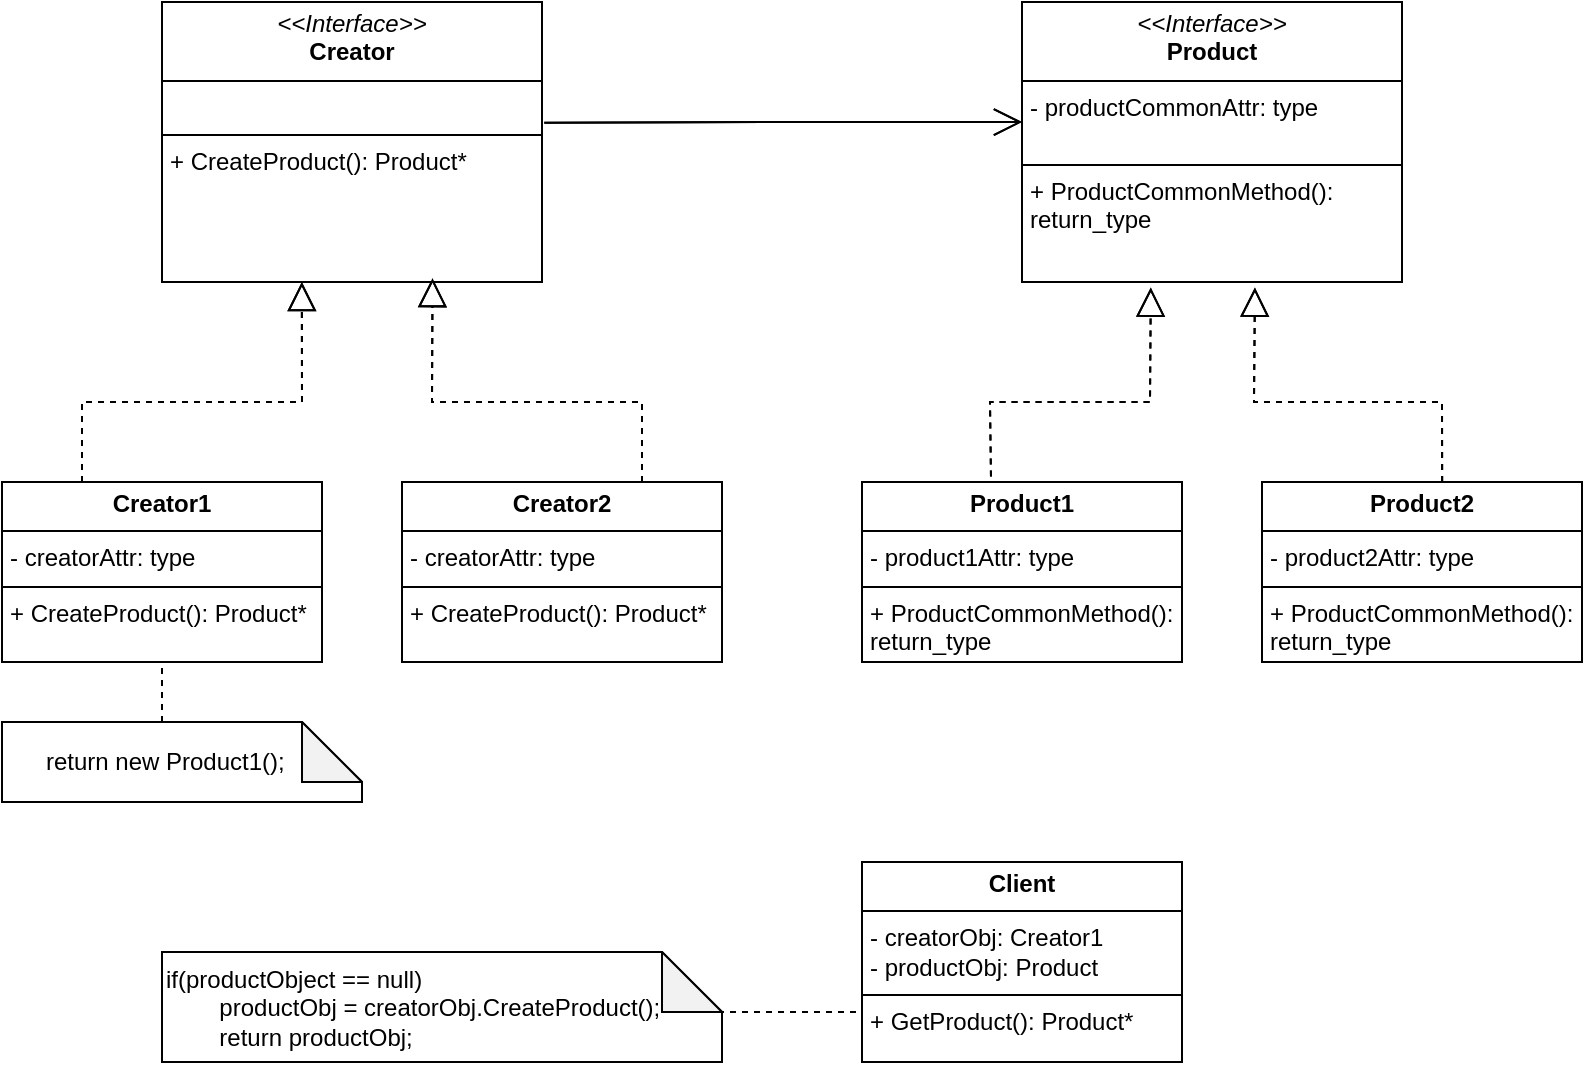 <mxfile version="26.2.13">
  <diagram id="C5RBs43oDa-KdzZeNtuy" name="Page-1">
    <mxGraphModel dx="1044" dy="575" grid="1" gridSize="10" guides="1" tooltips="1" connect="1" arrows="1" fold="1" page="1" pageScale="1" pageWidth="827" pageHeight="1169" math="0" shadow="0">
      <root>
        <mxCell id="WIyWlLk6GJQsqaUBKTNV-0" />
        <mxCell id="WIyWlLk6GJQsqaUBKTNV-1" parent="WIyWlLk6GJQsqaUBKTNV-0" />
        <mxCell id="eBdvUt5oQFF3fciLyBsF-1" value="&lt;p style=&quot;margin:0px;margin-top:4px;text-align:center;&quot;&gt;&lt;i&gt;&amp;lt;&amp;lt;Interface&amp;gt;&amp;gt;&lt;/i&gt;&lt;br&gt;&lt;b&gt;Creator&lt;/b&gt;&lt;/p&gt;&lt;hr size=&quot;1&quot; style=&quot;border-style:solid;&quot;&gt;&lt;p style=&quot;margin:0px;margin-left:4px;&quot;&gt;&lt;br&gt;&lt;/p&gt;&lt;hr size=&quot;1&quot; style=&quot;border-style:solid;&quot;&gt;&lt;p style=&quot;margin:0px;margin-left:4px;&quot;&gt;+ CreateProduct(): Product*&lt;br&gt;&lt;br&gt;&lt;/p&gt;" style="verticalAlign=top;align=left;overflow=fill;html=1;whiteSpace=wrap;" parent="WIyWlLk6GJQsqaUBKTNV-1" vertex="1">
          <mxGeometry x="90" y="120" width="190" height="140" as="geometry" />
        </mxCell>
        <mxCell id="eBdvUt5oQFF3fciLyBsF-2" value="&lt;p style=&quot;margin:0px;margin-top:4px;text-align:center;&quot;&gt;&lt;i&gt;&amp;lt;&amp;lt;Interface&amp;gt;&amp;gt;&lt;/i&gt;&lt;br&gt;&lt;b&gt;Product&lt;/b&gt;&lt;/p&gt;&lt;hr size=&quot;1&quot; style=&quot;border-style:solid;&quot;&gt;&lt;p style=&quot;margin:0px;margin-left:4px;&quot;&gt;- productCommonAttr: type&lt;br&gt;&lt;br&gt;&lt;/p&gt;&lt;hr size=&quot;1&quot; style=&quot;border-style:solid;&quot;&gt;&lt;p style=&quot;margin:0px;margin-left:4px;&quot;&gt;+ ProductCommonMethod(): return_type&lt;/p&gt;" style="verticalAlign=top;align=left;overflow=fill;html=1;whiteSpace=wrap;" parent="WIyWlLk6GJQsqaUBKTNV-1" vertex="1">
          <mxGeometry x="520" y="120" width="190" height="140" as="geometry" />
        </mxCell>
        <mxCell id="eBdvUt5oQFF3fciLyBsF-6" value="" style="endArrow=open;endFill=1;endSize=12;html=1;rounded=0;exitX=1.006;exitY=0.431;exitDx=0;exitDy=0;exitPerimeter=0;entryX=0;entryY=0.429;entryDx=0;entryDy=0;entryPerimeter=0;" parent="WIyWlLk6GJQsqaUBKTNV-1" source="eBdvUt5oQFF3fciLyBsF-1" target="eBdvUt5oQFF3fciLyBsF-2" edge="1">
          <mxGeometry width="160" relative="1" as="geometry">
            <mxPoint x="320" y="180" as="sourcePoint" />
            <mxPoint x="480" y="180" as="targetPoint" />
            <Array as="points">
              <mxPoint x="400" y="180" />
            </Array>
          </mxGeometry>
        </mxCell>
        <mxCell id="eBdvUt5oQFF3fciLyBsF-7" value="&lt;p style=&quot;margin:0px;margin-top:4px;text-align:center;&quot;&gt;&lt;b&gt;Creator1&lt;/b&gt;&lt;/p&gt;&lt;hr size=&quot;1&quot; style=&quot;border-style:solid;&quot;&gt;&lt;p style=&quot;margin:0px;margin-left:4px;&quot;&gt;- creatorAttr: type&lt;/p&gt;&lt;hr size=&quot;1&quot; style=&quot;border-style:solid;&quot;&gt;&lt;p style=&quot;margin:0px;margin-left:4px;&quot;&gt;+ CreateProduct(): Product*&lt;/p&gt;" style="verticalAlign=top;align=left;overflow=fill;html=1;whiteSpace=wrap;" parent="WIyWlLk6GJQsqaUBKTNV-1" vertex="1">
          <mxGeometry x="10" y="360" width="160" height="90" as="geometry" />
        </mxCell>
        <mxCell id="eBdvUt5oQFF3fciLyBsF-8" value="&lt;p style=&quot;margin:0px;margin-top:4px;text-align:center;&quot;&gt;&lt;b&gt;Creator2&lt;/b&gt;&lt;/p&gt;&lt;hr size=&quot;1&quot; style=&quot;border-style:solid;&quot;&gt;&lt;p style=&quot;margin:0px;margin-left:4px;&quot;&gt;- creatorAttr: type&lt;/p&gt;&lt;hr size=&quot;1&quot; style=&quot;border-style:solid;&quot;&gt;&lt;p style=&quot;margin:0px;margin-left:4px;&quot;&gt;+ CreateProduct(): Product*&lt;/p&gt;" style="verticalAlign=top;align=left;overflow=fill;html=1;whiteSpace=wrap;" parent="WIyWlLk6GJQsqaUBKTNV-1" vertex="1">
          <mxGeometry x="210" y="360" width="160" height="90" as="geometry" />
        </mxCell>
        <mxCell id="eBdvUt5oQFF3fciLyBsF-9" value="&lt;p style=&quot;margin:0px;margin-top:4px;text-align:center;&quot;&gt;&lt;b&gt;Product1&lt;/b&gt;&lt;/p&gt;&lt;hr size=&quot;1&quot; style=&quot;border-style:solid;&quot;&gt;&lt;p style=&quot;margin:0px;margin-left:4px;&quot;&gt;- product1Attr: type&lt;/p&gt;&lt;hr size=&quot;1&quot; style=&quot;border-style:solid;&quot;&gt;&lt;p style=&quot;margin:0px;margin-left:4px;&quot;&gt;+ ProductCommonMethod(): return_type&lt;/p&gt;" style="verticalAlign=top;align=left;overflow=fill;html=1;whiteSpace=wrap;" parent="WIyWlLk6GJQsqaUBKTNV-1" vertex="1">
          <mxGeometry x="440" y="360" width="160" height="90" as="geometry" />
        </mxCell>
        <mxCell id="eBdvUt5oQFF3fciLyBsF-10" value="&lt;p style=&quot;margin:0px;margin-top:4px;text-align:center;&quot;&gt;&lt;b&gt;Product2&lt;/b&gt;&lt;/p&gt;&lt;hr size=&quot;1&quot; style=&quot;border-style:solid;&quot;&gt;&lt;p style=&quot;margin:0px;margin-left:4px;&quot;&gt;- product2Attr: type&lt;/p&gt;&lt;hr size=&quot;1&quot; style=&quot;border-style:solid;&quot;&gt;&lt;p style=&quot;margin:0px;margin-left:4px;&quot;&gt;+ ProductCommonMethod(): return_type&lt;/p&gt;" style="verticalAlign=top;align=left;overflow=fill;html=1;whiteSpace=wrap;" parent="WIyWlLk6GJQsqaUBKTNV-1" vertex="1">
          <mxGeometry x="640" y="360" width="160" height="90" as="geometry" />
        </mxCell>
        <mxCell id="eBdvUt5oQFF3fciLyBsF-11" value="" style="endArrow=block;dashed=1;endFill=0;endSize=12;html=1;rounded=0;exitX=0.25;exitY=0;exitDx=0;exitDy=0;entryX=0.368;entryY=1;entryDx=0;entryDy=0;entryPerimeter=0;" parent="WIyWlLk6GJQsqaUBKTNV-1" source="eBdvUt5oQFF3fciLyBsF-7" target="eBdvUt5oQFF3fciLyBsF-1" edge="1">
          <mxGeometry width="160" relative="1" as="geometry">
            <mxPoint x="40" y="320" as="sourcePoint" />
            <mxPoint x="200" y="320" as="targetPoint" />
            <Array as="points">
              <mxPoint x="50" y="320" />
              <mxPoint x="160" y="320" />
            </Array>
          </mxGeometry>
        </mxCell>
        <mxCell id="eBdvUt5oQFF3fciLyBsF-12" value="" style="endArrow=block;dashed=1;endFill=0;endSize=12;html=1;rounded=0;exitX=0.75;exitY=0;exitDx=0;exitDy=0;entryX=0.712;entryY=0.986;entryDx=0;entryDy=0;entryPerimeter=0;" parent="WIyWlLk6GJQsqaUBKTNV-1" source="eBdvUt5oQFF3fciLyBsF-8" target="eBdvUt5oQFF3fciLyBsF-1" edge="1">
          <mxGeometry width="160" relative="1" as="geometry">
            <mxPoint x="250" y="360" as="sourcePoint" />
            <mxPoint x="360" y="260" as="targetPoint" />
            <Array as="points">
              <mxPoint x="330" y="320" />
              <mxPoint x="225" y="320" />
            </Array>
          </mxGeometry>
        </mxCell>
        <mxCell id="eBdvUt5oQFF3fciLyBsF-13" value="" style="endArrow=block;dashed=1;endFill=0;endSize=12;html=1;rounded=0;entryX=0.339;entryY=1.02;entryDx=0;entryDy=0;entryPerimeter=0;exitX=0.403;exitY=-0.031;exitDx=0;exitDy=0;exitPerimeter=0;" parent="WIyWlLk6GJQsqaUBKTNV-1" source="eBdvUt5oQFF3fciLyBsF-9" target="eBdvUt5oQFF3fciLyBsF-2" edge="1">
          <mxGeometry width="160" relative="1" as="geometry">
            <mxPoint x="470" y="310" as="sourcePoint" />
            <mxPoint x="630" y="310" as="targetPoint" />
            <Array as="points">
              <mxPoint x="504" y="320" />
              <mxPoint x="584" y="320" />
            </Array>
          </mxGeometry>
        </mxCell>
        <mxCell id="eBdvUt5oQFF3fciLyBsF-14" value="" style="endArrow=block;dashed=1;endFill=0;endSize=12;html=1;rounded=0;exitX=0.563;exitY=0;exitDx=0;exitDy=0;exitPerimeter=0;entryX=0.613;entryY=1.02;entryDx=0;entryDy=0;entryPerimeter=0;" parent="WIyWlLk6GJQsqaUBKTNV-1" source="eBdvUt5oQFF3fciLyBsF-10" target="eBdvUt5oQFF3fciLyBsF-2" edge="1">
          <mxGeometry width="160" relative="1" as="geometry">
            <mxPoint x="620" y="310" as="sourcePoint" />
            <mxPoint x="780" y="310" as="targetPoint" />
            <Array as="points">
              <mxPoint x="730" y="320" />
              <mxPoint x="636" y="320" />
            </Array>
          </mxGeometry>
        </mxCell>
        <mxCell id="eBdvUt5oQFF3fciLyBsF-17" value="" style="endArrow=none;dashed=1;html=1;rounded=0;" parent="WIyWlLk6GJQsqaUBKTNV-1" target="eBdvUt5oQFF3fciLyBsF-7" edge="1">
          <mxGeometry width="50" height="50" relative="1" as="geometry">
            <mxPoint x="90" y="480" as="sourcePoint" />
            <mxPoint x="115" y="460" as="targetPoint" />
          </mxGeometry>
        </mxCell>
        <mxCell id="eBdvUt5oQFF3fciLyBsF-18" value="return new Product1();&amp;nbsp; &amp;nbsp; &amp;nbsp;" style="shape=note;whiteSpace=wrap;html=1;backgroundOutline=1;darkOpacity=0.05;" parent="WIyWlLk6GJQsqaUBKTNV-1" vertex="1">
          <mxGeometry x="10" y="480" width="180" height="40" as="geometry" />
        </mxCell>
        <mxCell id="eBdvUt5oQFF3fciLyBsF-21" value="&lt;p style=&quot;margin:0px;margin-top:4px;text-align:center;&quot;&gt;&lt;b&gt;Client&lt;/b&gt;&lt;/p&gt;&lt;hr size=&quot;1&quot; style=&quot;border-style:solid;&quot;&gt;&lt;p style=&quot;margin:0px;margin-left:4px;&quot;&gt;- creatorObj: Creator1&lt;/p&gt;&lt;p style=&quot;margin:0px;margin-left:4px;&quot;&gt;- productObj: Product&lt;/p&gt;&lt;hr size=&quot;1&quot; style=&quot;border-style:solid;&quot;&gt;&lt;p style=&quot;margin:0px;margin-left:4px;&quot;&gt;&lt;span style=&quot;background-color: transparent; color: light-dark(rgb(0, 0, 0), rgb(255, 255, 255));&quot;&gt;+ GetProduct(): Product*&lt;/span&gt;&lt;/p&gt;" style="verticalAlign=top;align=left;overflow=fill;html=1;whiteSpace=wrap;" parent="WIyWlLk6GJQsqaUBKTNV-1" vertex="1">
          <mxGeometry x="440" y="550" width="160" height="100" as="geometry" />
        </mxCell>
        <mxCell id="eBdvUt5oQFF3fciLyBsF-22" value="if(productObject == null)&lt;div&gt;&lt;span style=&quot;white-space: pre;&quot;&gt;&#x9;&lt;/span&gt;productObj = creatorObj.CreateProduct();&lt;/div&gt;&lt;div&gt;&lt;span style=&quot;white-space: pre;&quot;&gt;&#x9;&lt;/span&gt;return productObj;&lt;/div&gt;" style="shape=note;whiteSpace=wrap;html=1;backgroundOutline=1;darkOpacity=0.05;align=left;" parent="WIyWlLk6GJQsqaUBKTNV-1" vertex="1">
          <mxGeometry x="90" y="595" width="280" height="55" as="geometry" />
        </mxCell>
        <mxCell id="eBdvUt5oQFF3fciLyBsF-25" value="" style="endArrow=none;dashed=1;html=1;rounded=0;exitX=0;exitY=0;exitDx=260;exitDy=30;exitPerimeter=0;entryX=0;entryY=0.75;entryDx=0;entryDy=0;" parent="WIyWlLk6GJQsqaUBKTNV-1" source="eBdvUt5oQFF3fciLyBsF-22" target="eBdvUt5oQFF3fciLyBsF-21" edge="1">
          <mxGeometry width="50" height="50" relative="1" as="geometry">
            <mxPoint x="390" y="680" as="sourcePoint" />
            <mxPoint x="310" y="610" as="targetPoint" />
          </mxGeometry>
        </mxCell>
        <mxCell id="KveiQm2yuL8w2wYOBFwU-1" value="&lt;p style=&quot;margin:0px;margin-top:4px;text-align:center;&quot;&gt;&lt;i&gt;&amp;lt;&amp;lt;Interface&amp;gt;&amp;gt;&lt;/i&gt;&lt;br&gt;&lt;b&gt;Creator&lt;/b&gt;&lt;/p&gt;&lt;hr size=&quot;1&quot; style=&quot;border-style:solid;&quot;&gt;&lt;p style=&quot;margin:0px;margin-left:4px;&quot;&gt;&lt;br&gt;&lt;/p&gt;&lt;hr size=&quot;1&quot; style=&quot;border-style:solid;&quot;&gt;&lt;p style=&quot;margin:0px;margin-left:4px;&quot;&gt;+ CreateProduct(): Product*&lt;br&gt;&lt;br&gt;&lt;/p&gt;" style="verticalAlign=top;align=left;overflow=fill;html=1;whiteSpace=wrap;" vertex="1" parent="WIyWlLk6GJQsqaUBKTNV-1">
          <mxGeometry x="90" y="120" width="190" height="140" as="geometry" />
        </mxCell>
        <mxCell id="KveiQm2yuL8w2wYOBFwU-2" value="&lt;p style=&quot;margin:0px;margin-top:4px;text-align:center;&quot;&gt;&lt;i&gt;&amp;lt;&amp;lt;Interface&amp;gt;&amp;gt;&lt;/i&gt;&lt;br&gt;&lt;b&gt;Product&lt;/b&gt;&lt;/p&gt;&lt;hr size=&quot;1&quot; style=&quot;border-style:solid;&quot;&gt;&lt;p style=&quot;margin:0px;margin-left:4px;&quot;&gt;- productCommonAttr: type&lt;br&gt;&lt;br&gt;&lt;/p&gt;&lt;hr size=&quot;1&quot; style=&quot;border-style:solid;&quot;&gt;&lt;p style=&quot;margin:0px;margin-left:4px;&quot;&gt;+ ProductCommonMethod(): return_type&lt;/p&gt;" style="verticalAlign=top;align=left;overflow=fill;html=1;whiteSpace=wrap;" vertex="1" parent="WIyWlLk6GJQsqaUBKTNV-1">
          <mxGeometry x="520" y="120" width="190" height="140" as="geometry" />
        </mxCell>
        <mxCell id="KveiQm2yuL8w2wYOBFwU-3" value="" style="endArrow=open;endFill=1;endSize=12;html=1;rounded=0;exitX=1.006;exitY=0.431;exitDx=0;exitDy=0;exitPerimeter=0;entryX=0;entryY=0.429;entryDx=0;entryDy=0;entryPerimeter=0;" edge="1" parent="WIyWlLk6GJQsqaUBKTNV-1" source="KveiQm2yuL8w2wYOBFwU-1" target="KveiQm2yuL8w2wYOBFwU-2">
          <mxGeometry width="160" relative="1" as="geometry">
            <mxPoint x="320" y="180" as="sourcePoint" />
            <mxPoint x="480" y="180" as="targetPoint" />
            <Array as="points">
              <mxPoint x="400" y="180" />
            </Array>
          </mxGeometry>
        </mxCell>
        <mxCell id="KveiQm2yuL8w2wYOBFwU-4" value="&lt;p style=&quot;margin:0px;margin-top:4px;text-align:center;&quot;&gt;&lt;b&gt;Creator1&lt;/b&gt;&lt;/p&gt;&lt;hr size=&quot;1&quot; style=&quot;border-style:solid;&quot;&gt;&lt;p style=&quot;margin:0px;margin-left:4px;&quot;&gt;- creatorAttr: type&lt;/p&gt;&lt;hr size=&quot;1&quot; style=&quot;border-style:solid;&quot;&gt;&lt;p style=&quot;margin:0px;margin-left:4px;&quot;&gt;+ CreateProduct(): Product*&lt;/p&gt;" style="verticalAlign=top;align=left;overflow=fill;html=1;whiteSpace=wrap;" vertex="1" parent="WIyWlLk6GJQsqaUBKTNV-1">
          <mxGeometry x="10" y="360" width="160" height="90" as="geometry" />
        </mxCell>
        <mxCell id="KveiQm2yuL8w2wYOBFwU-5" value="&lt;p style=&quot;margin:0px;margin-top:4px;text-align:center;&quot;&gt;&lt;b&gt;Creator2&lt;/b&gt;&lt;/p&gt;&lt;hr size=&quot;1&quot; style=&quot;border-style:solid;&quot;&gt;&lt;p style=&quot;margin:0px;margin-left:4px;&quot;&gt;- creatorAttr: type&lt;/p&gt;&lt;hr size=&quot;1&quot; style=&quot;border-style:solid;&quot;&gt;&lt;p style=&quot;margin:0px;margin-left:4px;&quot;&gt;+ CreateProduct(): Product*&lt;/p&gt;" style="verticalAlign=top;align=left;overflow=fill;html=1;whiteSpace=wrap;" vertex="1" parent="WIyWlLk6GJQsqaUBKTNV-1">
          <mxGeometry x="210" y="360" width="160" height="90" as="geometry" />
        </mxCell>
        <mxCell id="KveiQm2yuL8w2wYOBFwU-6" value="&lt;p style=&quot;margin:0px;margin-top:4px;text-align:center;&quot;&gt;&lt;b&gt;Product1&lt;/b&gt;&lt;/p&gt;&lt;hr size=&quot;1&quot; style=&quot;border-style:solid;&quot;&gt;&lt;p style=&quot;margin:0px;margin-left:4px;&quot;&gt;- product1Attr: type&lt;/p&gt;&lt;hr size=&quot;1&quot; style=&quot;border-style:solid;&quot;&gt;&lt;p style=&quot;margin:0px;margin-left:4px;&quot;&gt;+ ProductCommonMethod(): return_type&lt;/p&gt;" style="verticalAlign=top;align=left;overflow=fill;html=1;whiteSpace=wrap;" vertex="1" parent="WIyWlLk6GJQsqaUBKTNV-1">
          <mxGeometry x="440" y="360" width="160" height="90" as="geometry" />
        </mxCell>
        <mxCell id="KveiQm2yuL8w2wYOBFwU-7" value="&lt;p style=&quot;margin:0px;margin-top:4px;text-align:center;&quot;&gt;&lt;b&gt;Product2&lt;/b&gt;&lt;/p&gt;&lt;hr size=&quot;1&quot; style=&quot;border-style:solid;&quot;&gt;&lt;p style=&quot;margin:0px;margin-left:4px;&quot;&gt;- product2Attr: type&lt;/p&gt;&lt;hr size=&quot;1&quot; style=&quot;border-style:solid;&quot;&gt;&lt;p style=&quot;margin:0px;margin-left:4px;&quot;&gt;+ ProductCommonMethod(): return_type&lt;/p&gt;" style="verticalAlign=top;align=left;overflow=fill;html=1;whiteSpace=wrap;" vertex="1" parent="WIyWlLk6GJQsqaUBKTNV-1">
          <mxGeometry x="640" y="360" width="160" height="90" as="geometry" />
        </mxCell>
        <mxCell id="KveiQm2yuL8w2wYOBFwU-8" value="" style="endArrow=block;dashed=1;endFill=0;endSize=12;html=1;rounded=0;exitX=0.25;exitY=0;exitDx=0;exitDy=0;entryX=0.368;entryY=1;entryDx=0;entryDy=0;entryPerimeter=0;" edge="1" parent="WIyWlLk6GJQsqaUBKTNV-1" source="KveiQm2yuL8w2wYOBFwU-4" target="KveiQm2yuL8w2wYOBFwU-1">
          <mxGeometry width="160" relative="1" as="geometry">
            <mxPoint x="40" y="320" as="sourcePoint" />
            <mxPoint x="200" y="320" as="targetPoint" />
            <Array as="points">
              <mxPoint x="50" y="320" />
              <mxPoint x="160" y="320" />
            </Array>
          </mxGeometry>
        </mxCell>
        <mxCell id="KveiQm2yuL8w2wYOBFwU-9" value="" style="endArrow=block;dashed=1;endFill=0;endSize=12;html=1;rounded=0;exitX=0.75;exitY=0;exitDx=0;exitDy=0;entryX=0.712;entryY=0.986;entryDx=0;entryDy=0;entryPerimeter=0;" edge="1" parent="WIyWlLk6GJQsqaUBKTNV-1" source="KveiQm2yuL8w2wYOBFwU-5" target="KveiQm2yuL8w2wYOBFwU-1">
          <mxGeometry width="160" relative="1" as="geometry">
            <mxPoint x="250" y="360" as="sourcePoint" />
            <mxPoint x="360" y="260" as="targetPoint" />
            <Array as="points">
              <mxPoint x="330" y="320" />
              <mxPoint x="225" y="320" />
            </Array>
          </mxGeometry>
        </mxCell>
        <mxCell id="KveiQm2yuL8w2wYOBFwU-10" value="" style="endArrow=block;dashed=1;endFill=0;endSize=12;html=1;rounded=0;entryX=0.339;entryY=1.02;entryDx=0;entryDy=0;entryPerimeter=0;exitX=0.403;exitY=-0.031;exitDx=0;exitDy=0;exitPerimeter=0;" edge="1" parent="WIyWlLk6GJQsqaUBKTNV-1" source="KveiQm2yuL8w2wYOBFwU-6" target="KveiQm2yuL8w2wYOBFwU-2">
          <mxGeometry width="160" relative="1" as="geometry">
            <mxPoint x="470" y="310" as="sourcePoint" />
            <mxPoint x="630" y="310" as="targetPoint" />
            <Array as="points">
              <mxPoint x="504" y="320" />
              <mxPoint x="584" y="320" />
            </Array>
          </mxGeometry>
        </mxCell>
        <mxCell id="KveiQm2yuL8w2wYOBFwU-11" value="" style="endArrow=block;dashed=1;endFill=0;endSize=12;html=1;rounded=0;exitX=0.563;exitY=0;exitDx=0;exitDy=0;exitPerimeter=0;entryX=0.613;entryY=1.02;entryDx=0;entryDy=0;entryPerimeter=0;" edge="1" parent="WIyWlLk6GJQsqaUBKTNV-1" source="KveiQm2yuL8w2wYOBFwU-7" target="KveiQm2yuL8w2wYOBFwU-2">
          <mxGeometry width="160" relative="1" as="geometry">
            <mxPoint x="620" y="310" as="sourcePoint" />
            <mxPoint x="780" y="310" as="targetPoint" />
            <Array as="points">
              <mxPoint x="730" y="320" />
              <mxPoint x="636" y="320" />
            </Array>
          </mxGeometry>
        </mxCell>
        <mxCell id="KveiQm2yuL8w2wYOBFwU-12" value="" style="endArrow=none;dashed=1;html=1;rounded=0;" edge="1" parent="WIyWlLk6GJQsqaUBKTNV-1" target="KveiQm2yuL8w2wYOBFwU-4">
          <mxGeometry width="50" height="50" relative="1" as="geometry">
            <mxPoint x="90" y="480" as="sourcePoint" />
            <mxPoint x="115" y="460" as="targetPoint" />
          </mxGeometry>
        </mxCell>
        <mxCell id="KveiQm2yuL8w2wYOBFwU-13" value="return new Product1();&amp;nbsp; &amp;nbsp; &amp;nbsp;" style="shape=note;whiteSpace=wrap;html=1;backgroundOutline=1;darkOpacity=0.05;" vertex="1" parent="WIyWlLk6GJQsqaUBKTNV-1">
          <mxGeometry x="10" y="480" width="180" height="40" as="geometry" />
        </mxCell>
        <mxCell id="KveiQm2yuL8w2wYOBFwU-14" value="&lt;p style=&quot;margin:0px;margin-top:4px;text-align:center;&quot;&gt;&lt;b&gt;Client&lt;/b&gt;&lt;/p&gt;&lt;hr size=&quot;1&quot; style=&quot;border-style:solid;&quot;&gt;&lt;p style=&quot;margin:0px;margin-left:4px;&quot;&gt;- creatorObj: Creator1&lt;/p&gt;&lt;p style=&quot;margin:0px;margin-left:4px;&quot;&gt;- productObj: Product&lt;/p&gt;&lt;hr size=&quot;1&quot; style=&quot;border-style:solid;&quot;&gt;&lt;p style=&quot;margin:0px;margin-left:4px;&quot;&gt;&lt;span style=&quot;background-color: transparent; color: light-dark(rgb(0, 0, 0), rgb(255, 255, 255));&quot;&gt;+ GetProduct(): Product*&lt;/span&gt;&lt;/p&gt;" style="verticalAlign=top;align=left;overflow=fill;html=1;whiteSpace=wrap;" vertex="1" parent="WIyWlLk6GJQsqaUBKTNV-1">
          <mxGeometry x="440" y="550" width="160" height="100" as="geometry" />
        </mxCell>
        <mxCell id="KveiQm2yuL8w2wYOBFwU-15" value="if(productObject == null)&lt;div&gt;&lt;span style=&quot;white-space: pre;&quot;&gt;&#x9;&lt;/span&gt;productObj = creatorObj.CreateProduct();&lt;/div&gt;&lt;div&gt;&lt;span style=&quot;white-space: pre;&quot;&gt;&#x9;&lt;/span&gt;return productObj;&lt;/div&gt;" style="shape=note;whiteSpace=wrap;html=1;backgroundOutline=1;darkOpacity=0.05;align=left;" vertex="1" parent="WIyWlLk6GJQsqaUBKTNV-1">
          <mxGeometry x="90" y="595" width="280" height="55" as="geometry" />
        </mxCell>
        <mxCell id="KveiQm2yuL8w2wYOBFwU-16" value="" style="endArrow=none;dashed=1;html=1;rounded=0;exitX=0;exitY=0;exitDx=260;exitDy=30;exitPerimeter=0;entryX=0;entryY=0.75;entryDx=0;entryDy=0;" edge="1" parent="WIyWlLk6GJQsqaUBKTNV-1" source="KveiQm2yuL8w2wYOBFwU-15" target="KveiQm2yuL8w2wYOBFwU-14">
          <mxGeometry width="50" height="50" relative="1" as="geometry">
            <mxPoint x="390" y="680" as="sourcePoint" />
            <mxPoint x="310" y="610" as="targetPoint" />
          </mxGeometry>
        </mxCell>
      </root>
    </mxGraphModel>
  </diagram>
</mxfile>
